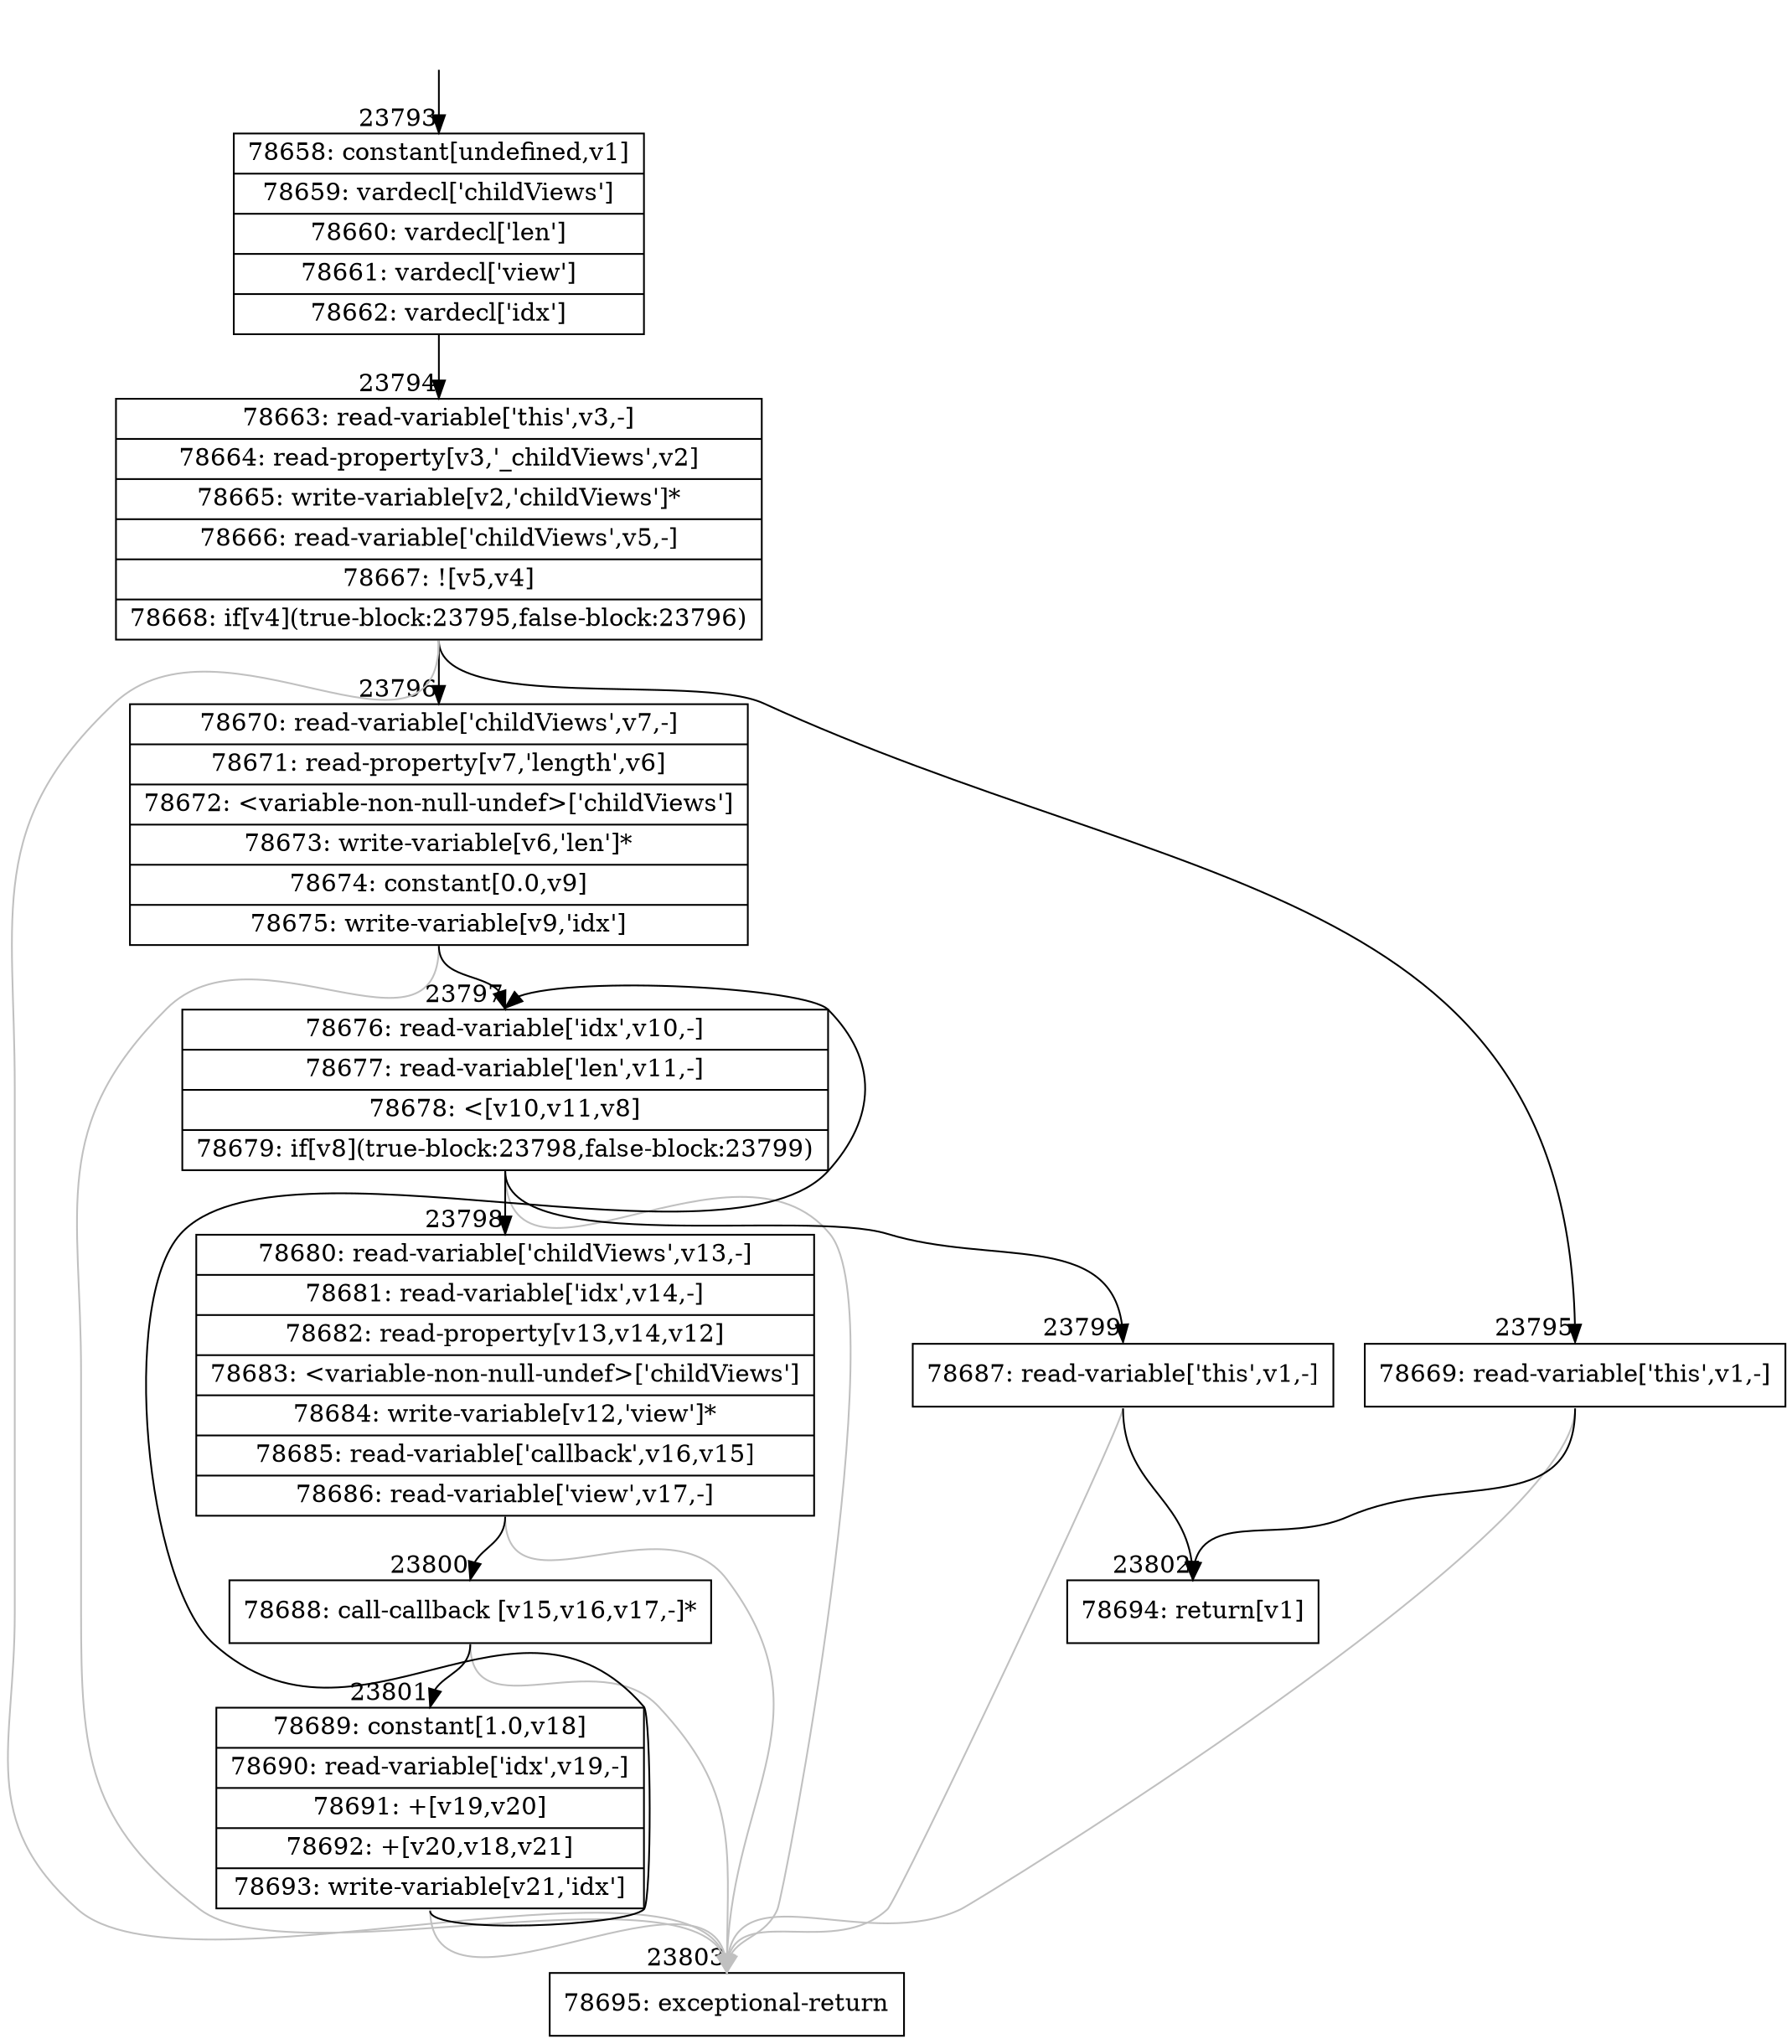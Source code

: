 digraph {
rankdir="TD"
BB_entry2082[shape=none,label=""];
BB_entry2082 -> BB23793 [tailport=s, headport=n, headlabel="    23793"]
BB23793 [shape=record label="{78658: constant[undefined,v1]|78659: vardecl['childViews']|78660: vardecl['len']|78661: vardecl['view']|78662: vardecl['idx']}" ] 
BB23793 -> BB23794 [tailport=s, headport=n, headlabel="      23794"]
BB23794 [shape=record label="{78663: read-variable['this',v3,-]|78664: read-property[v3,'_childViews',v2]|78665: write-variable[v2,'childViews']*|78666: read-variable['childViews',v5,-]|78667: ![v5,v4]|78668: if[v4](true-block:23795,false-block:23796)}" ] 
BB23794 -> BB23795 [tailport=s, headport=n, headlabel="      23795"]
BB23794 -> BB23796 [tailport=s, headport=n, headlabel="      23796"]
BB23794 -> BB23803 [tailport=s, headport=n, color=gray, headlabel="      23803"]
BB23795 [shape=record label="{78669: read-variable['this',v1,-]}" ] 
BB23795 -> BB23802 [tailport=s, headport=n, headlabel="      23802"]
BB23795 -> BB23803 [tailport=s, headport=n, color=gray]
BB23796 [shape=record label="{78670: read-variable['childViews',v7,-]|78671: read-property[v7,'length',v6]|78672: \<variable-non-null-undef\>['childViews']|78673: write-variable[v6,'len']*|78674: constant[0.0,v9]|78675: write-variable[v9,'idx']}" ] 
BB23796 -> BB23797 [tailport=s, headport=n, headlabel="      23797"]
BB23796 -> BB23803 [tailport=s, headport=n, color=gray]
BB23797 [shape=record label="{78676: read-variable['idx',v10,-]|78677: read-variable['len',v11,-]|78678: \<[v10,v11,v8]|78679: if[v8](true-block:23798,false-block:23799)}" ] 
BB23797 -> BB23798 [tailport=s, headport=n, headlabel="      23798"]
BB23797 -> BB23799 [tailport=s, headport=n, headlabel="      23799"]
BB23797 -> BB23803 [tailport=s, headport=n, color=gray]
BB23798 [shape=record label="{78680: read-variable['childViews',v13,-]|78681: read-variable['idx',v14,-]|78682: read-property[v13,v14,v12]|78683: \<variable-non-null-undef\>['childViews']|78684: write-variable[v12,'view']*|78685: read-variable['callback',v16,v15]|78686: read-variable['view',v17,-]}" ] 
BB23798 -> BB23800 [tailport=s, headport=n, headlabel="      23800"]
BB23798 -> BB23803 [tailport=s, headport=n, color=gray]
BB23799 [shape=record label="{78687: read-variable['this',v1,-]}" ] 
BB23799 -> BB23802 [tailport=s, headport=n]
BB23799 -> BB23803 [tailport=s, headport=n, color=gray]
BB23800 [shape=record label="{78688: call-callback [v15,v16,v17,-]*}" ] 
BB23800 -> BB23801 [tailport=s, headport=n, headlabel="      23801"]
BB23800 -> BB23803 [tailport=s, headport=n, color=gray]
BB23801 [shape=record label="{78689: constant[1.0,v18]|78690: read-variable['idx',v19,-]|78691: +[v19,v20]|78692: +[v20,v18,v21]|78693: write-variable[v21,'idx']}" ] 
BB23801 -> BB23797 [tailport=s, headport=n]
BB23801 -> BB23803 [tailport=s, headport=n, color=gray]
BB23802 [shape=record label="{78694: return[v1]}" ] 
BB23803 [shape=record label="{78695: exceptional-return}" ] 
//#$~ 44984
}
